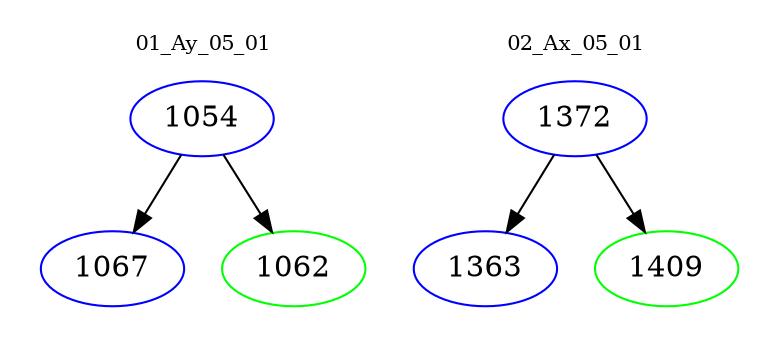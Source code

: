 digraph{
subgraph cluster_0 {
color = white
label = "01_Ay_05_01";
fontsize=10;
T0_1054 [label="1054", color="blue"]
T0_1054 -> T0_1067 [color="black"]
T0_1067 [label="1067", color="blue"]
T0_1054 -> T0_1062 [color="black"]
T0_1062 [label="1062", color="green"]
}
subgraph cluster_1 {
color = white
label = "02_Ax_05_01";
fontsize=10;
T1_1372 [label="1372", color="blue"]
T1_1372 -> T1_1363 [color="black"]
T1_1363 [label="1363", color="blue"]
T1_1372 -> T1_1409 [color="black"]
T1_1409 [label="1409", color="green"]
}
}

